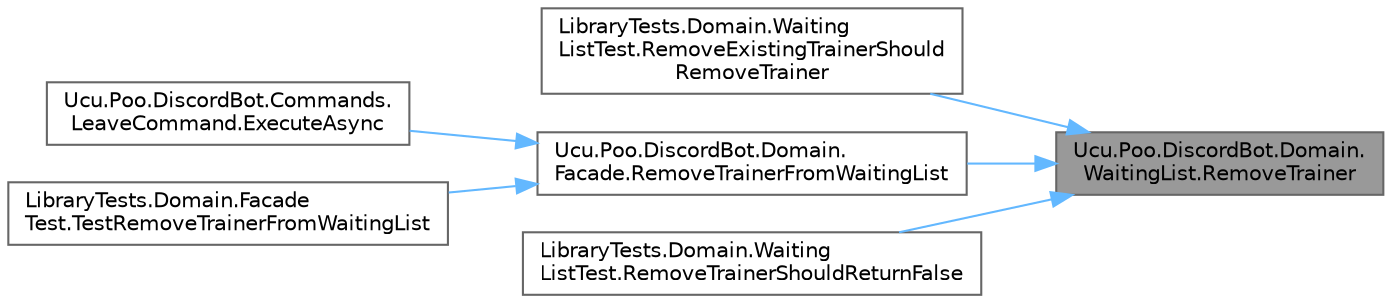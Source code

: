 digraph "Ucu.Poo.DiscordBot.Domain.WaitingList.RemoveTrainer"
{
 // INTERACTIVE_SVG=YES
 // LATEX_PDF_SIZE
  bgcolor="transparent";
  edge [fontname=Helvetica,fontsize=10,labelfontname=Helvetica,labelfontsize=10];
  node [fontname=Helvetica,fontsize=10,shape=box,height=0.2,width=0.4];
  rankdir="RL";
  Node1 [id="Node000001",label="Ucu.Poo.DiscordBot.Domain.\lWaitingList.RemoveTrainer",height=0.2,width=0.4,color="gray40", fillcolor="grey60", style="filled", fontcolor="black",tooltip="Remueve un jugador de la lista de espera."];
  Node1 -> Node2 [id="edge1_Node000001_Node000002",dir="back",color="steelblue1",style="solid",tooltip=" "];
  Node2 [id="Node000002",label="LibraryTests.Domain.Waiting\lListTest.RemoveExistingTrainerShould\lRemoveTrainer",height=0.2,width=0.4,color="grey40", fillcolor="white", style="filled",URL="$classLibraryTests_1_1Domain_1_1WaitingListTest.html#a0e9ba6ac70b2583bb8e6e5822852c54c",tooltip="Verifica que se pueda eliminar correctamente a un entrenador existente."];
  Node1 -> Node3 [id="edge2_Node000001_Node000003",dir="back",color="steelblue1",style="solid",tooltip=" "];
  Node3 [id="Node000003",label="Ucu.Poo.DiscordBot.Domain.\lFacade.RemoveTrainerFromWaitingList",height=0.2,width=0.4,color="grey40", fillcolor="white", style="filled",URL="$classUcu_1_1Poo_1_1DiscordBot_1_1Domain_1_1Facade.html#a89a4414772440d41adf0930bff407a7e",tooltip="Remueve un jugador de la lista de espera."];
  Node3 -> Node4 [id="edge3_Node000003_Node000004",dir="back",color="steelblue1",style="solid",tooltip=" "];
  Node4 [id="Node000004",label="Ucu.Poo.DiscordBot.Commands.\lLeaveCommand.ExecuteAsync",height=0.2,width=0.4,color="grey40", fillcolor="white", style="filled",URL="$classUcu_1_1Poo_1_1DiscordBot_1_1Commands_1_1LeaveCommand.html#a4d859d792ce4f73491ea0108dd881f9f",tooltip="Implementa el comando 'leave' del bot. Este comando remueve el jugador que envía el mensaje de la lis..."];
  Node3 -> Node5 [id="edge4_Node000003_Node000005",dir="back",color="steelblue1",style="solid",tooltip=" "];
  Node5 [id="Node000005",label="LibraryTests.Domain.Facade\lTest.TestRemoveTrainerFromWaitingList",height=0.2,width=0.4,color="grey40", fillcolor="white", style="filled",URL="$classLibraryTests_1_1Domain_1_1FacadeTest.html#a918c8808a50e6ba6c4e0df2767f93fa4",tooltip="Prueba la funcionalidad de remover un jugador de la lista de espera."];
  Node1 -> Node6 [id="edge5_Node000001_Node000006",dir="back",color="steelblue1",style="solid",tooltip=" "];
  Node6 [id="Node000006",label="LibraryTests.Domain.Waiting\lListTest.RemoveTrainerShouldReturnFalse",height=0.2,width=0.4,color="grey40", fillcolor="white", style="filled",URL="$classLibraryTests_1_1Domain_1_1WaitingListTest.html#a56abba81fd9d7d9c6995090c2d97cb31",tooltip="Comprueba que intentar eliminar un entrenador inexistente retorne false."];
}
